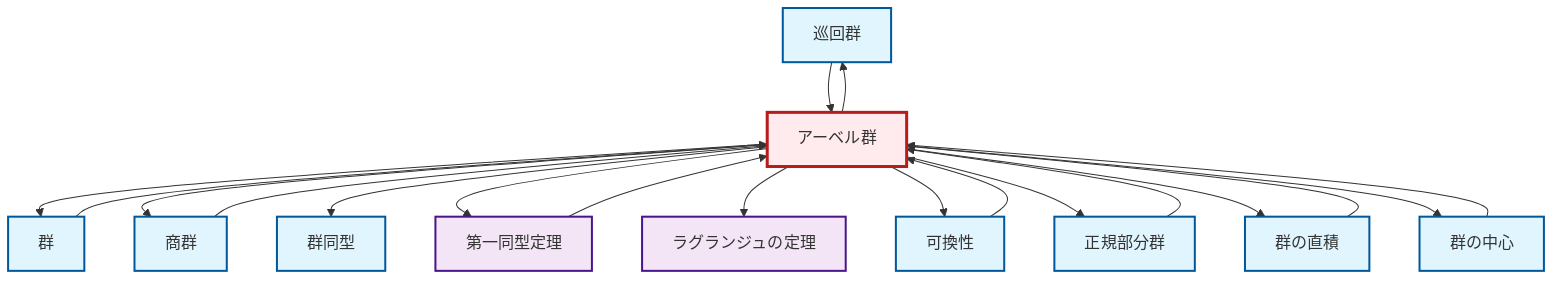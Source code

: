 graph TD
    classDef definition fill:#e1f5fe,stroke:#01579b,stroke-width:2px
    classDef theorem fill:#f3e5f5,stroke:#4a148c,stroke-width:2px
    classDef axiom fill:#fff3e0,stroke:#e65100,stroke-width:2px
    classDef example fill:#e8f5e9,stroke:#1b5e20,stroke-width:2px
    classDef current fill:#ffebee,stroke:#b71c1c,stroke-width:3px
    def-cyclic-group["巡回群"]:::definition
    thm-lagrange["ラグランジュの定理"]:::theorem
    thm-first-isomorphism["第一同型定理"]:::theorem
    def-abelian-group["アーベル群"]:::definition
    def-group["群"]:::definition
    def-isomorphism["群同型"]:::definition
    def-center-of-group["群の中心"]:::definition
    def-quotient-group["商群"]:::definition
    def-commutativity["可換性"]:::definition
    def-direct-product["群の直積"]:::definition
    def-normal-subgroup["正規部分群"]:::definition
    def-cyclic-group --> def-abelian-group
    def-abelian-group --> def-group
    def-normal-subgroup --> def-abelian-group
    def-abelian-group --> def-quotient-group
    def-abelian-group --> def-cyclic-group
    def-commutativity --> def-abelian-group
    def-quotient-group --> def-abelian-group
    thm-first-isomorphism --> def-abelian-group
    def-abelian-group --> def-isomorphism
    def-abelian-group --> thm-first-isomorphism
    def-center-of-group --> def-abelian-group
    def-abelian-group --> thm-lagrange
    def-group --> def-abelian-group
    def-direct-product --> def-abelian-group
    def-abelian-group --> def-commutativity
    def-abelian-group --> def-normal-subgroup
    def-abelian-group --> def-direct-product
    def-abelian-group --> def-center-of-group
    class def-abelian-group current